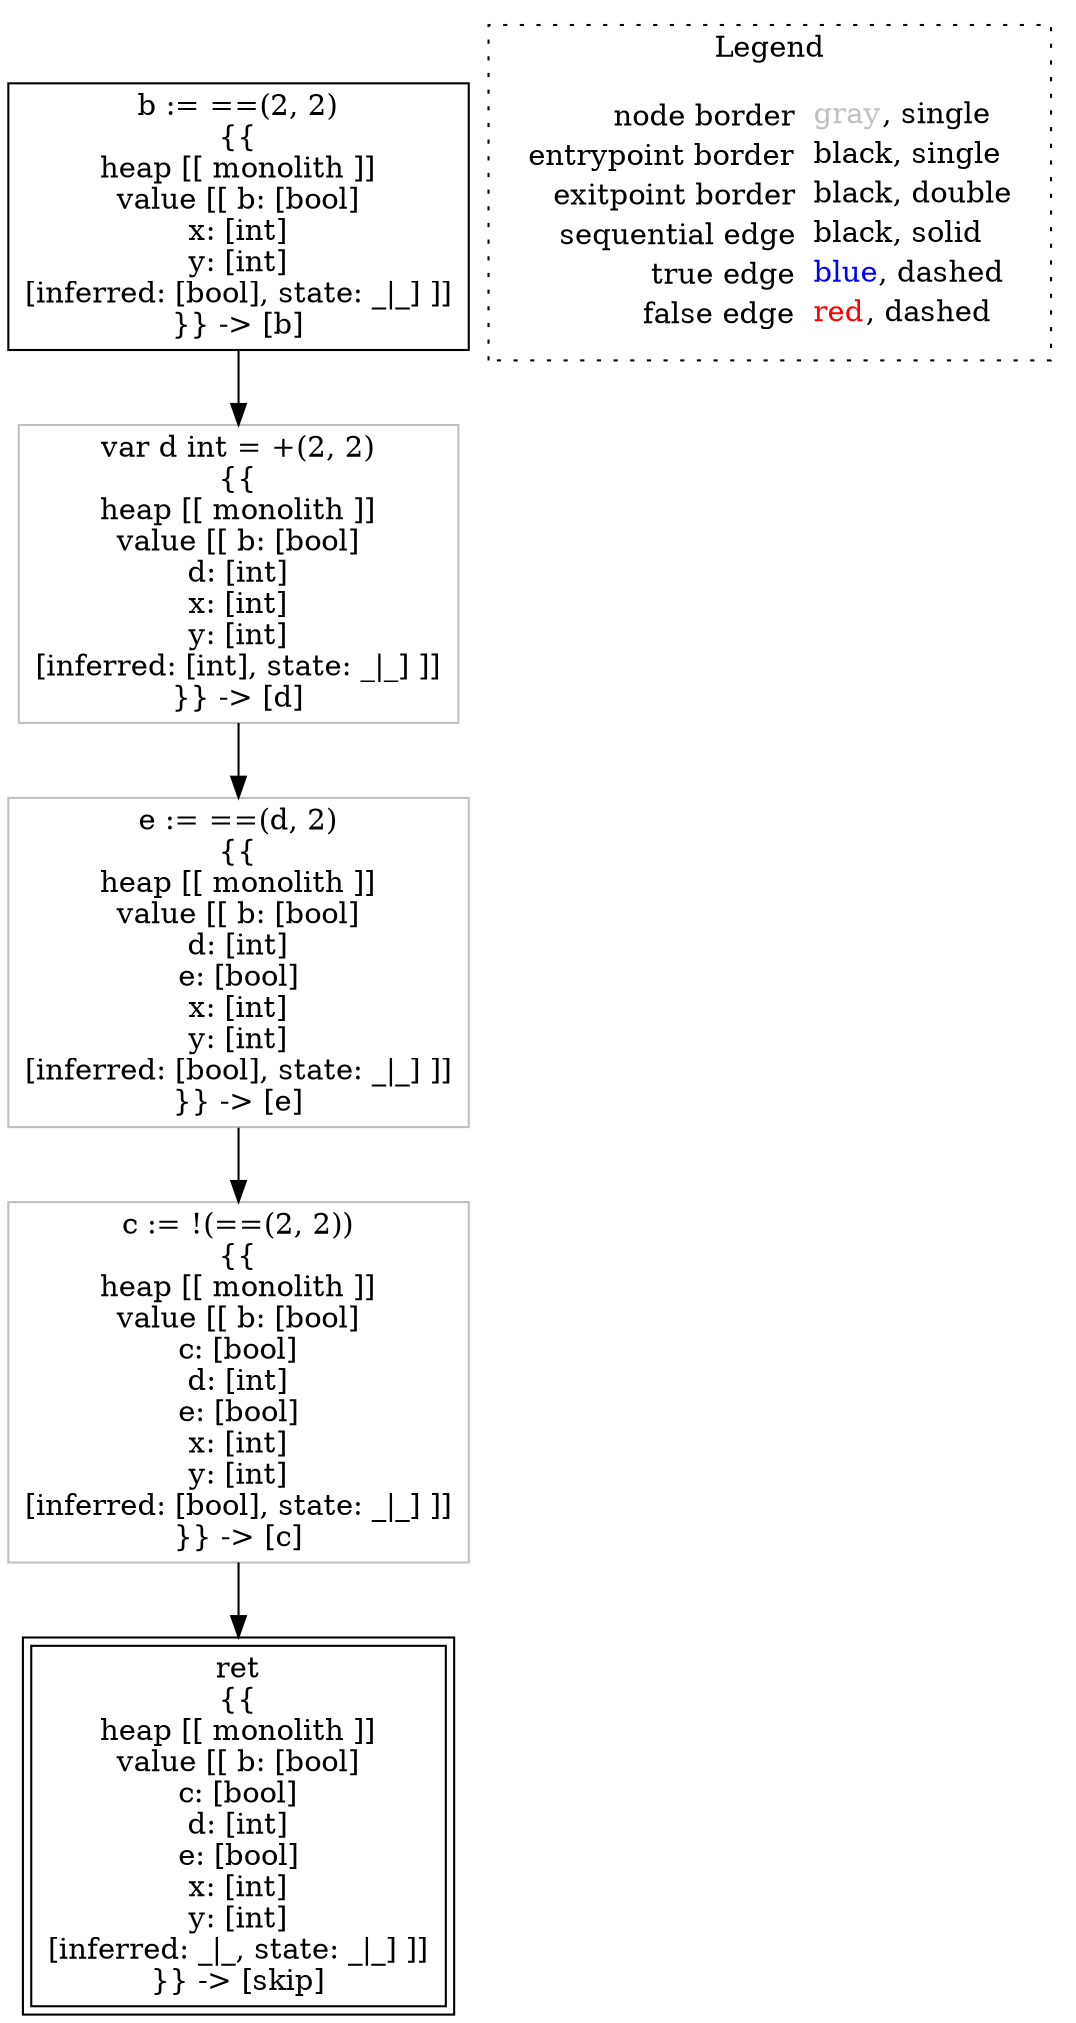 digraph {
	"node0" [shape="rect",color="black",label=<b := ==(2, 2)<BR/>{{<BR/>heap [[ monolith ]]<BR/>value [[ b: [bool]<BR/>x: [int]<BR/>y: [int]<BR/>[inferred: [bool], state: _|_] ]]<BR/>}} -&gt; [b]>];
	"node1" [shape="rect",color="gray",label=<c := !(==(2, 2))<BR/>{{<BR/>heap [[ monolith ]]<BR/>value [[ b: [bool]<BR/>c: [bool]<BR/>d: [int]<BR/>e: [bool]<BR/>x: [int]<BR/>y: [int]<BR/>[inferred: [bool], state: _|_] ]]<BR/>}} -&gt; [c]>];
	"node2" [shape="rect",color="gray",label=<e := ==(d, 2)<BR/>{{<BR/>heap [[ monolith ]]<BR/>value [[ b: [bool]<BR/>d: [int]<BR/>e: [bool]<BR/>x: [int]<BR/>y: [int]<BR/>[inferred: [bool], state: _|_] ]]<BR/>}} -&gt; [e]>];
	"node3" [shape="rect",color="gray",label=<var d int = +(2, 2)<BR/>{{<BR/>heap [[ monolith ]]<BR/>value [[ b: [bool]<BR/>d: [int]<BR/>x: [int]<BR/>y: [int]<BR/>[inferred: [int], state: _|_] ]]<BR/>}} -&gt; [d]>];
	"node4" [shape="rect",color="black",peripheries="2",label=<ret<BR/>{{<BR/>heap [[ monolith ]]<BR/>value [[ b: [bool]<BR/>c: [bool]<BR/>d: [int]<BR/>e: [bool]<BR/>x: [int]<BR/>y: [int]<BR/>[inferred: _|_, state: _|_] ]]<BR/>}} -&gt; [skip]>];
	"node0" -> "node3" [color="black"];
	"node1" -> "node4" [color="black"];
	"node2" -> "node1" [color="black"];
	"node3" -> "node2" [color="black"];
subgraph cluster_legend {
	label="Legend";
	style=dotted;
	node [shape=plaintext];
	"legend" [label=<<table border="0" cellpadding="2" cellspacing="0" cellborder="0"><tr><td align="right">node border&nbsp;</td><td align="left"><font color="gray">gray</font>, single</td></tr><tr><td align="right">entrypoint border&nbsp;</td><td align="left"><font color="black">black</font>, single</td></tr><tr><td align="right">exitpoint border&nbsp;</td><td align="left"><font color="black">black</font>, double</td></tr><tr><td align="right">sequential edge&nbsp;</td><td align="left"><font color="black">black</font>, solid</td></tr><tr><td align="right">true edge&nbsp;</td><td align="left"><font color="blue">blue</font>, dashed</td></tr><tr><td align="right">false edge&nbsp;</td><td align="left"><font color="red">red</font>, dashed</td></tr></table>>];
}

}
